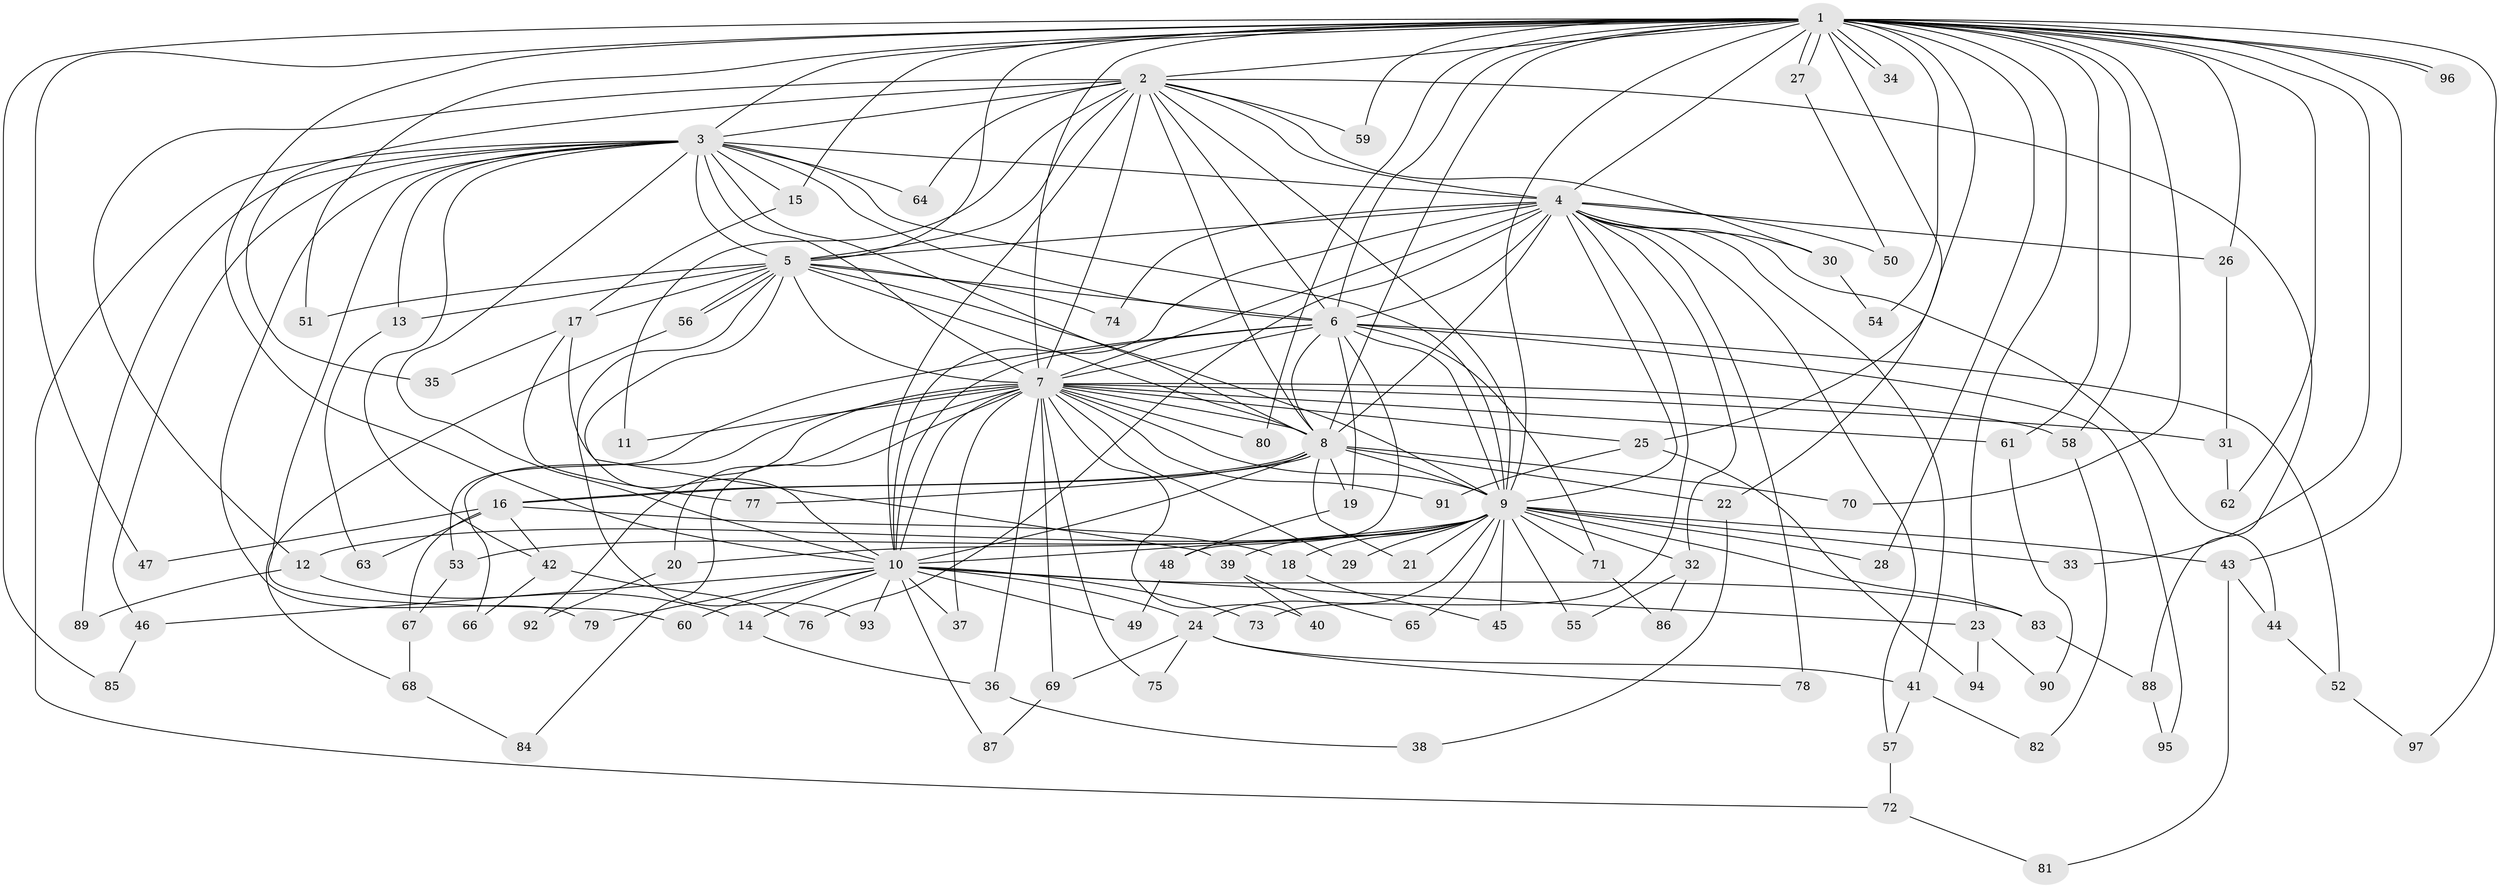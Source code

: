 // Generated by graph-tools (version 1.1) at 2025/01/03/09/25 03:01:26]
// undirected, 97 vertices, 219 edges
graph export_dot {
graph [start="1"]
  node [color=gray90,style=filled];
  1;
  2;
  3;
  4;
  5;
  6;
  7;
  8;
  9;
  10;
  11;
  12;
  13;
  14;
  15;
  16;
  17;
  18;
  19;
  20;
  21;
  22;
  23;
  24;
  25;
  26;
  27;
  28;
  29;
  30;
  31;
  32;
  33;
  34;
  35;
  36;
  37;
  38;
  39;
  40;
  41;
  42;
  43;
  44;
  45;
  46;
  47;
  48;
  49;
  50;
  51;
  52;
  53;
  54;
  55;
  56;
  57;
  58;
  59;
  60;
  61;
  62;
  63;
  64;
  65;
  66;
  67;
  68;
  69;
  70;
  71;
  72;
  73;
  74;
  75;
  76;
  77;
  78;
  79;
  80;
  81;
  82;
  83;
  84;
  85;
  86;
  87;
  88;
  89;
  90;
  91;
  92;
  93;
  94;
  95;
  96;
  97;
  1 -- 2;
  1 -- 3;
  1 -- 4;
  1 -- 5;
  1 -- 6;
  1 -- 7;
  1 -- 8;
  1 -- 9;
  1 -- 10;
  1 -- 15;
  1 -- 22;
  1 -- 23;
  1 -- 25;
  1 -- 26;
  1 -- 27;
  1 -- 27;
  1 -- 28;
  1 -- 33;
  1 -- 34;
  1 -- 34;
  1 -- 43;
  1 -- 47;
  1 -- 51;
  1 -- 54;
  1 -- 58;
  1 -- 59;
  1 -- 61;
  1 -- 62;
  1 -- 70;
  1 -- 80;
  1 -- 85;
  1 -- 96;
  1 -- 96;
  1 -- 97;
  2 -- 3;
  2 -- 4;
  2 -- 5;
  2 -- 6;
  2 -- 7;
  2 -- 8;
  2 -- 9;
  2 -- 10;
  2 -- 11;
  2 -- 12;
  2 -- 30;
  2 -- 35;
  2 -- 59;
  2 -- 64;
  2 -- 88;
  3 -- 4;
  3 -- 5;
  3 -- 6;
  3 -- 7;
  3 -- 8;
  3 -- 9;
  3 -- 10;
  3 -- 13;
  3 -- 15;
  3 -- 42;
  3 -- 46;
  3 -- 60;
  3 -- 64;
  3 -- 72;
  3 -- 79;
  3 -- 89;
  4 -- 5;
  4 -- 6;
  4 -- 7;
  4 -- 8;
  4 -- 9;
  4 -- 10;
  4 -- 26;
  4 -- 30;
  4 -- 32;
  4 -- 41;
  4 -- 44;
  4 -- 50;
  4 -- 57;
  4 -- 73;
  4 -- 74;
  4 -- 76;
  4 -- 78;
  5 -- 6;
  5 -- 7;
  5 -- 8;
  5 -- 9;
  5 -- 10;
  5 -- 13;
  5 -- 17;
  5 -- 51;
  5 -- 56;
  5 -- 56;
  5 -- 74;
  5 -- 93;
  6 -- 7;
  6 -- 8;
  6 -- 9;
  6 -- 10;
  6 -- 19;
  6 -- 48;
  6 -- 52;
  6 -- 53;
  6 -- 71;
  6 -- 95;
  7 -- 8;
  7 -- 9;
  7 -- 10;
  7 -- 11;
  7 -- 20;
  7 -- 25;
  7 -- 29;
  7 -- 31;
  7 -- 36;
  7 -- 37;
  7 -- 40;
  7 -- 58;
  7 -- 61;
  7 -- 66;
  7 -- 69;
  7 -- 75;
  7 -- 80;
  7 -- 84;
  7 -- 91;
  7 -- 92;
  8 -- 9;
  8 -- 10;
  8 -- 16;
  8 -- 16;
  8 -- 19;
  8 -- 21;
  8 -- 22;
  8 -- 70;
  8 -- 77;
  9 -- 10;
  9 -- 12;
  9 -- 18;
  9 -- 20;
  9 -- 21;
  9 -- 24;
  9 -- 28;
  9 -- 29;
  9 -- 32;
  9 -- 33;
  9 -- 39;
  9 -- 43;
  9 -- 45;
  9 -- 53;
  9 -- 55;
  9 -- 65;
  9 -- 71;
  9 -- 83;
  10 -- 14;
  10 -- 23;
  10 -- 24;
  10 -- 37;
  10 -- 46;
  10 -- 49;
  10 -- 60;
  10 -- 73;
  10 -- 79;
  10 -- 83;
  10 -- 87;
  10 -- 93;
  12 -- 14;
  12 -- 89;
  13 -- 63;
  14 -- 36;
  15 -- 17;
  16 -- 18;
  16 -- 42;
  16 -- 47;
  16 -- 63;
  16 -- 67;
  17 -- 35;
  17 -- 39;
  17 -- 77;
  18 -- 45;
  19 -- 48;
  20 -- 92;
  22 -- 38;
  23 -- 90;
  23 -- 94;
  24 -- 41;
  24 -- 69;
  24 -- 75;
  24 -- 78;
  25 -- 91;
  25 -- 94;
  26 -- 31;
  27 -- 50;
  30 -- 54;
  31 -- 62;
  32 -- 55;
  32 -- 86;
  36 -- 38;
  39 -- 40;
  39 -- 65;
  41 -- 57;
  41 -- 82;
  42 -- 66;
  42 -- 76;
  43 -- 44;
  43 -- 81;
  44 -- 52;
  46 -- 85;
  48 -- 49;
  52 -- 97;
  53 -- 67;
  56 -- 68;
  57 -- 72;
  58 -- 82;
  61 -- 90;
  67 -- 68;
  68 -- 84;
  69 -- 87;
  71 -- 86;
  72 -- 81;
  83 -- 88;
  88 -- 95;
}
